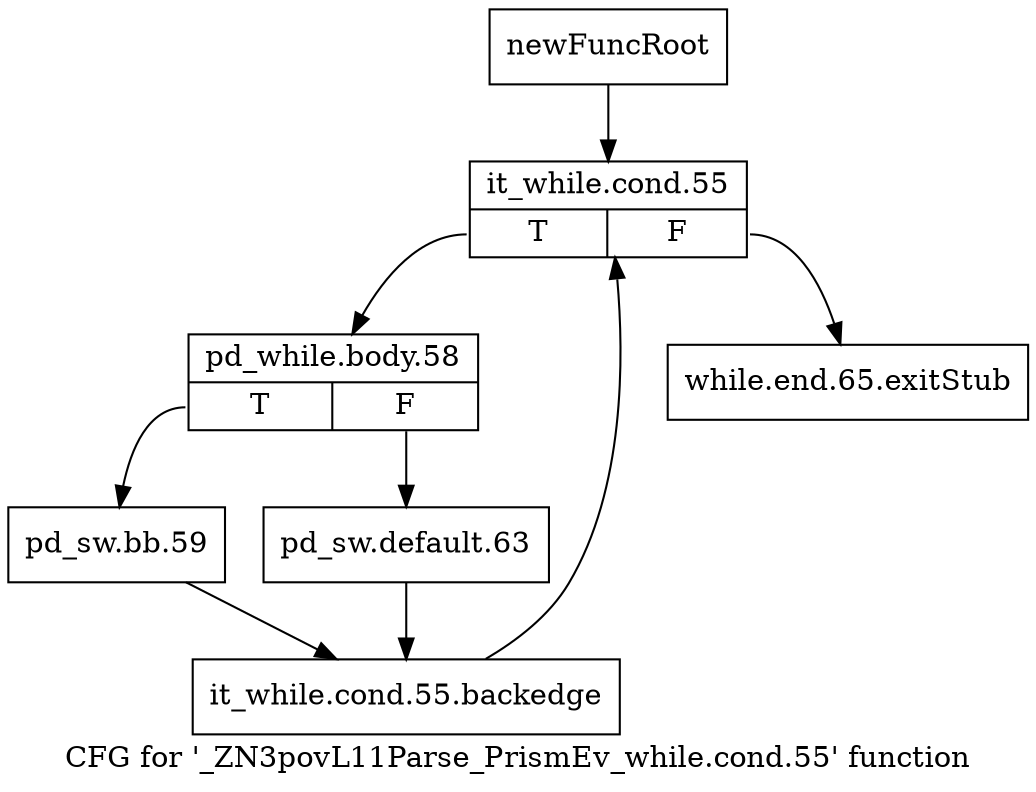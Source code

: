 digraph "CFG for '_ZN3povL11Parse_PrismEv_while.cond.55' function" {
	label="CFG for '_ZN3povL11Parse_PrismEv_while.cond.55' function";

	Node0x2777550 [shape=record,label="{newFuncRoot}"];
	Node0x2777550 -> Node0x2777e70;
	Node0x2777e20 [shape=record,label="{while.end.65.exitStub}"];
	Node0x2777e70 [shape=record,label="{it_while.cond.55|{<s0>T|<s1>F}}"];
	Node0x2777e70:s0 -> Node0x2777ec0;
	Node0x2777e70:s1 -> Node0x2777e20;
	Node0x2777ec0 [shape=record,label="{pd_while.body.58|{<s0>T|<s1>F}}"];
	Node0x2777ec0:s0 -> Node0x2777f60;
	Node0x2777ec0:s1 -> Node0x2777f10;
	Node0x2777f10 [shape=record,label="{pd_sw.default.63}"];
	Node0x2777f10 -> Node0x2777fb0;
	Node0x2777f60 [shape=record,label="{pd_sw.bb.59}"];
	Node0x2777f60 -> Node0x2777fb0;
	Node0x2777fb0 [shape=record,label="{it_while.cond.55.backedge}"];
	Node0x2777fb0 -> Node0x2777e70;
}
